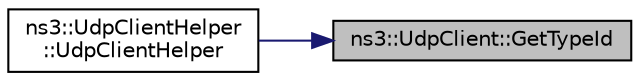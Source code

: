 digraph "ns3::UdpClient::GetTypeId"
{
 // LATEX_PDF_SIZE
  edge [fontname="Helvetica",fontsize="10",labelfontname="Helvetica",labelfontsize="10"];
  node [fontname="Helvetica",fontsize="10",shape=record];
  rankdir="RL";
  Node1 [label="ns3::UdpClient::GetTypeId",height=0.2,width=0.4,color="black", fillcolor="grey75", style="filled", fontcolor="black",tooltip="Get the type ID."];
  Node1 -> Node2 [dir="back",color="midnightblue",fontsize="10",style="solid",fontname="Helvetica"];
  Node2 [label="ns3::UdpClientHelper\l::UdpClientHelper",height=0.2,width=0.4,color="black", fillcolor="white", style="filled",URL="$classns3_1_1_udp_client_helper.html#adb545c818c57bac6970b7681e01ab267",tooltip="Create UdpClientHelper which will make life easier for people trying to set up simulations with udp-c..."];
}
